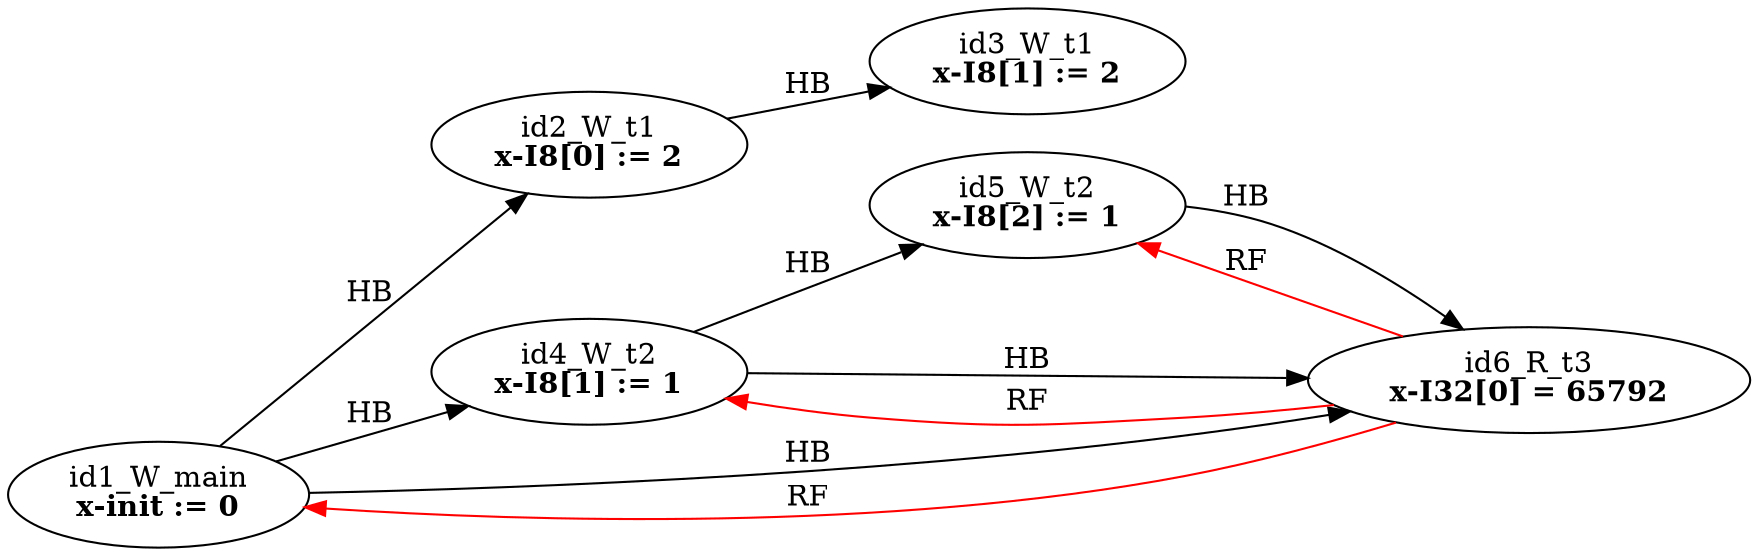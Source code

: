 digraph memory_model {
rankdir=LR;
splines=true; esep=0.5;
id2_W_t1 -> id3_W_t1 [label = "HB", color="black"];
id4_W_t2 -> id5_W_t2 [label = "HB", color="black"];
id1_W_main -> id2_W_t1 [label = "HB", color="black"];
id1_W_main -> id4_W_t2 [label = "HB", color="black"];
id1_W_main -> id6_R_t3 [label = "HB", color="black"];
id4_W_t2 -> id6_R_t3 [label = "HB", color="black"];
id5_W_t2 -> id6_R_t3 [label = "HB", color="black"];
id6_R_t3 -> id1_W_main [label = "RF", color="red"];
id6_R_t3 -> id4_W_t2 [label = "RF", color="red"];
id6_R_t3 -> id5_W_t2 [label = "RF", color="red"];
id1_W_main [label=<id1_W_main<br/><B>x-init := 0</B>>, pos="5.0,4!"]
id2_W_t1 [label=<id2_W_t1<br/><B>x-I8[0] := 2</B>>, pos="0,2!"]
id3_W_t1 [label=<id3_W_t1<br/><B>x-I8[1] := 2</B>>, pos="0,0!"]
id4_W_t2 [label=<id4_W_t2<br/><B>x-I8[1] := 1</B>>, pos="5,2!"]
id5_W_t2 [label=<id5_W_t2<br/><B>x-I8[2] := 1</B>>, pos="5,0!"]
id6_R_t3 [label=<id6_R_t3<br/><B>x-I32[0] = 65792</B>>, pos="10,2!"]
}